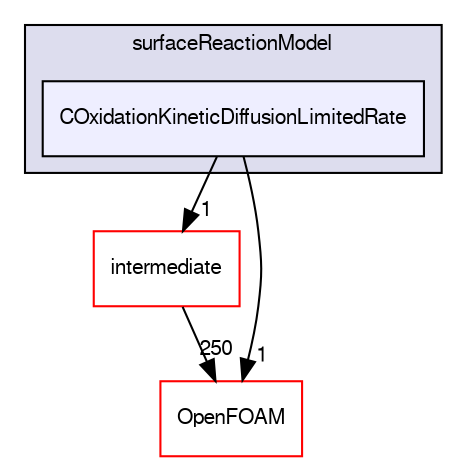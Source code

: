 digraph "src/lagrangian/coalCombustion/submodels/surfaceReactionModel/COxidationKineticDiffusionLimitedRate" {
  bgcolor=transparent;
  compound=true
  node [ fontsize="10", fontname="FreeSans"];
  edge [ labelfontsize="10", labelfontname="FreeSans"];
  subgraph clusterdir_39175ac9bc62ba09a35292aef1677b92 {
    graph [ bgcolor="#ddddee", pencolor="black", label="surfaceReactionModel" fontname="FreeSans", fontsize="10", URL="dir_39175ac9bc62ba09a35292aef1677b92.html"]
  dir_bb328fd3301b64d94782d2c51bf47c78 [shape=box, label="COxidationKineticDiffusionLimitedRate", style="filled", fillcolor="#eeeeff", pencolor="black", URL="dir_bb328fd3301b64d94782d2c51bf47c78.html"];
  }
  dir_d3c32a493136c130c1f0d51f4f35c297 [shape=box label="intermediate" color="red" URL="dir_d3c32a493136c130c1f0d51f4f35c297.html"];
  dir_c5473ff19b20e6ec4dfe5c310b3778a8 [shape=box label="OpenFOAM" color="red" URL="dir_c5473ff19b20e6ec4dfe5c310b3778a8.html"];
  dir_d3c32a493136c130c1f0d51f4f35c297->dir_c5473ff19b20e6ec4dfe5c310b3778a8 [headlabel="250", labeldistance=1.5 headhref="dir_001202_001706.html"];
  dir_bb328fd3301b64d94782d2c51bf47c78->dir_d3c32a493136c130c1f0d51f4f35c297 [headlabel="1", labeldistance=1.5 headhref="dir_001197_001202.html"];
  dir_bb328fd3301b64d94782d2c51bf47c78->dir_c5473ff19b20e6ec4dfe5c310b3778a8 [headlabel="1", labeldistance=1.5 headhref="dir_001197_001706.html"];
}
